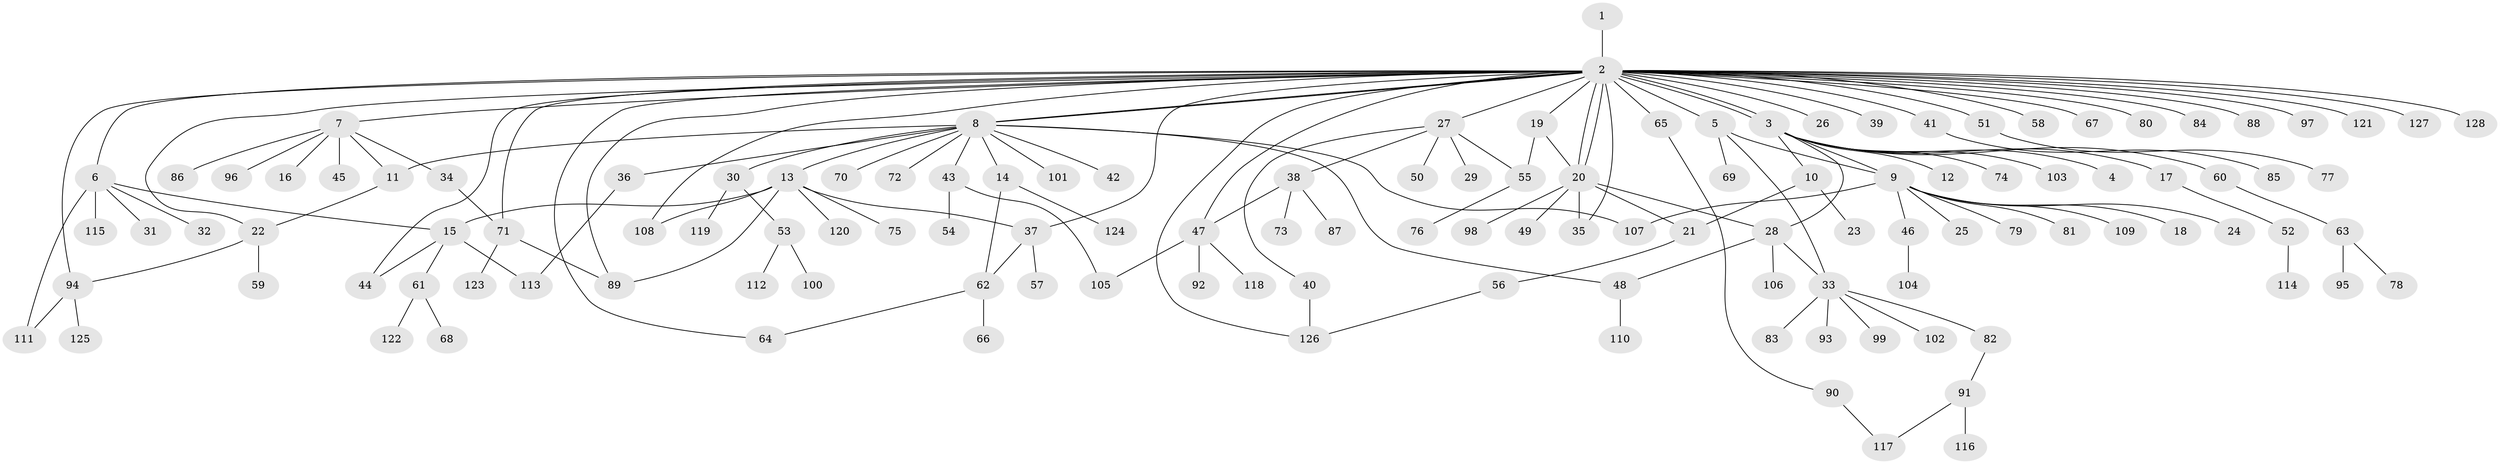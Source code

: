 // Generated by graph-tools (version 1.1) at 2025/01/03/09/25 03:01:43]
// undirected, 128 vertices, 158 edges
graph export_dot {
graph [start="1"]
  node [color=gray90,style=filled];
  1;
  2;
  3;
  4;
  5;
  6;
  7;
  8;
  9;
  10;
  11;
  12;
  13;
  14;
  15;
  16;
  17;
  18;
  19;
  20;
  21;
  22;
  23;
  24;
  25;
  26;
  27;
  28;
  29;
  30;
  31;
  32;
  33;
  34;
  35;
  36;
  37;
  38;
  39;
  40;
  41;
  42;
  43;
  44;
  45;
  46;
  47;
  48;
  49;
  50;
  51;
  52;
  53;
  54;
  55;
  56;
  57;
  58;
  59;
  60;
  61;
  62;
  63;
  64;
  65;
  66;
  67;
  68;
  69;
  70;
  71;
  72;
  73;
  74;
  75;
  76;
  77;
  78;
  79;
  80;
  81;
  82;
  83;
  84;
  85;
  86;
  87;
  88;
  89;
  90;
  91;
  92;
  93;
  94;
  95;
  96;
  97;
  98;
  99;
  100;
  101;
  102;
  103;
  104;
  105;
  106;
  107;
  108;
  109;
  110;
  111;
  112;
  113;
  114;
  115;
  116;
  117;
  118;
  119;
  120;
  121;
  122;
  123;
  124;
  125;
  126;
  127;
  128;
  1 -- 2;
  2 -- 3;
  2 -- 3;
  2 -- 5;
  2 -- 6;
  2 -- 7;
  2 -- 8;
  2 -- 8;
  2 -- 19;
  2 -- 20;
  2 -- 20;
  2 -- 22;
  2 -- 26;
  2 -- 27;
  2 -- 35;
  2 -- 37;
  2 -- 39;
  2 -- 41;
  2 -- 44;
  2 -- 47;
  2 -- 51;
  2 -- 58;
  2 -- 64;
  2 -- 65;
  2 -- 67;
  2 -- 71;
  2 -- 80;
  2 -- 84;
  2 -- 88;
  2 -- 89;
  2 -- 94;
  2 -- 97;
  2 -- 108;
  2 -- 121;
  2 -- 126;
  2 -- 127;
  2 -- 128;
  3 -- 4;
  3 -- 9;
  3 -- 10;
  3 -- 12;
  3 -- 17;
  3 -- 28;
  3 -- 60;
  3 -- 74;
  3 -- 103;
  5 -- 9;
  5 -- 33;
  5 -- 69;
  6 -- 15;
  6 -- 31;
  6 -- 32;
  6 -- 111;
  6 -- 115;
  7 -- 11;
  7 -- 16;
  7 -- 34;
  7 -- 45;
  7 -- 86;
  7 -- 96;
  8 -- 11;
  8 -- 13;
  8 -- 14;
  8 -- 30;
  8 -- 36;
  8 -- 42;
  8 -- 43;
  8 -- 48;
  8 -- 70;
  8 -- 72;
  8 -- 101;
  8 -- 107;
  9 -- 18;
  9 -- 24;
  9 -- 25;
  9 -- 46;
  9 -- 79;
  9 -- 81;
  9 -- 107;
  9 -- 109;
  10 -- 21;
  10 -- 23;
  11 -- 22;
  13 -- 15;
  13 -- 37;
  13 -- 75;
  13 -- 89;
  13 -- 108;
  13 -- 120;
  14 -- 62;
  14 -- 124;
  15 -- 44;
  15 -- 61;
  15 -- 113;
  17 -- 52;
  19 -- 20;
  19 -- 55;
  20 -- 21;
  20 -- 28;
  20 -- 35;
  20 -- 49;
  20 -- 98;
  21 -- 56;
  22 -- 59;
  22 -- 94;
  27 -- 29;
  27 -- 38;
  27 -- 40;
  27 -- 50;
  27 -- 55;
  28 -- 33;
  28 -- 48;
  28 -- 106;
  30 -- 53;
  30 -- 119;
  33 -- 82;
  33 -- 83;
  33 -- 93;
  33 -- 99;
  33 -- 102;
  34 -- 71;
  36 -- 113;
  37 -- 57;
  37 -- 62;
  38 -- 47;
  38 -- 73;
  38 -- 87;
  40 -- 126;
  41 -- 85;
  43 -- 54;
  43 -- 105;
  46 -- 104;
  47 -- 92;
  47 -- 105;
  47 -- 118;
  48 -- 110;
  51 -- 77;
  52 -- 114;
  53 -- 100;
  53 -- 112;
  55 -- 76;
  56 -- 126;
  60 -- 63;
  61 -- 68;
  61 -- 122;
  62 -- 64;
  62 -- 66;
  63 -- 78;
  63 -- 95;
  65 -- 90;
  71 -- 89;
  71 -- 123;
  82 -- 91;
  90 -- 117;
  91 -- 116;
  91 -- 117;
  94 -- 111;
  94 -- 125;
}
